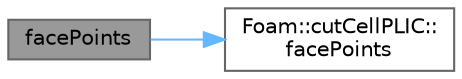 digraph "facePoints"
{
 // LATEX_PDF_SIZE
  bgcolor="transparent";
  edge [fontname=Helvetica,fontsize=10,labelfontname=Helvetica,labelfontsize=10];
  node [fontname=Helvetica,fontsize=10,shape=box,height=0.2,width=0.4];
  rankdir="LR";
  Node1 [id="Node000001",label="facePoints",height=0.2,width=0.4,color="gray40", fillcolor="grey60", style="filled", fontcolor="black",tooltip=" "];
  Node1 -> Node2 [id="edge1_Node000001_Node000002",color="steelblue1",style="solid",tooltip=" "];
  Node2 [id="Node000002",label="Foam::cutCellPLIC::\lfacePoints",height=0.2,width=0.4,color="grey40", fillcolor="white", style="filled",URL="$classFoam_1_1cutCellPLIC.html#a6e2a957fbf11b140c5b6f58389c31942",tooltip=" "];
}
